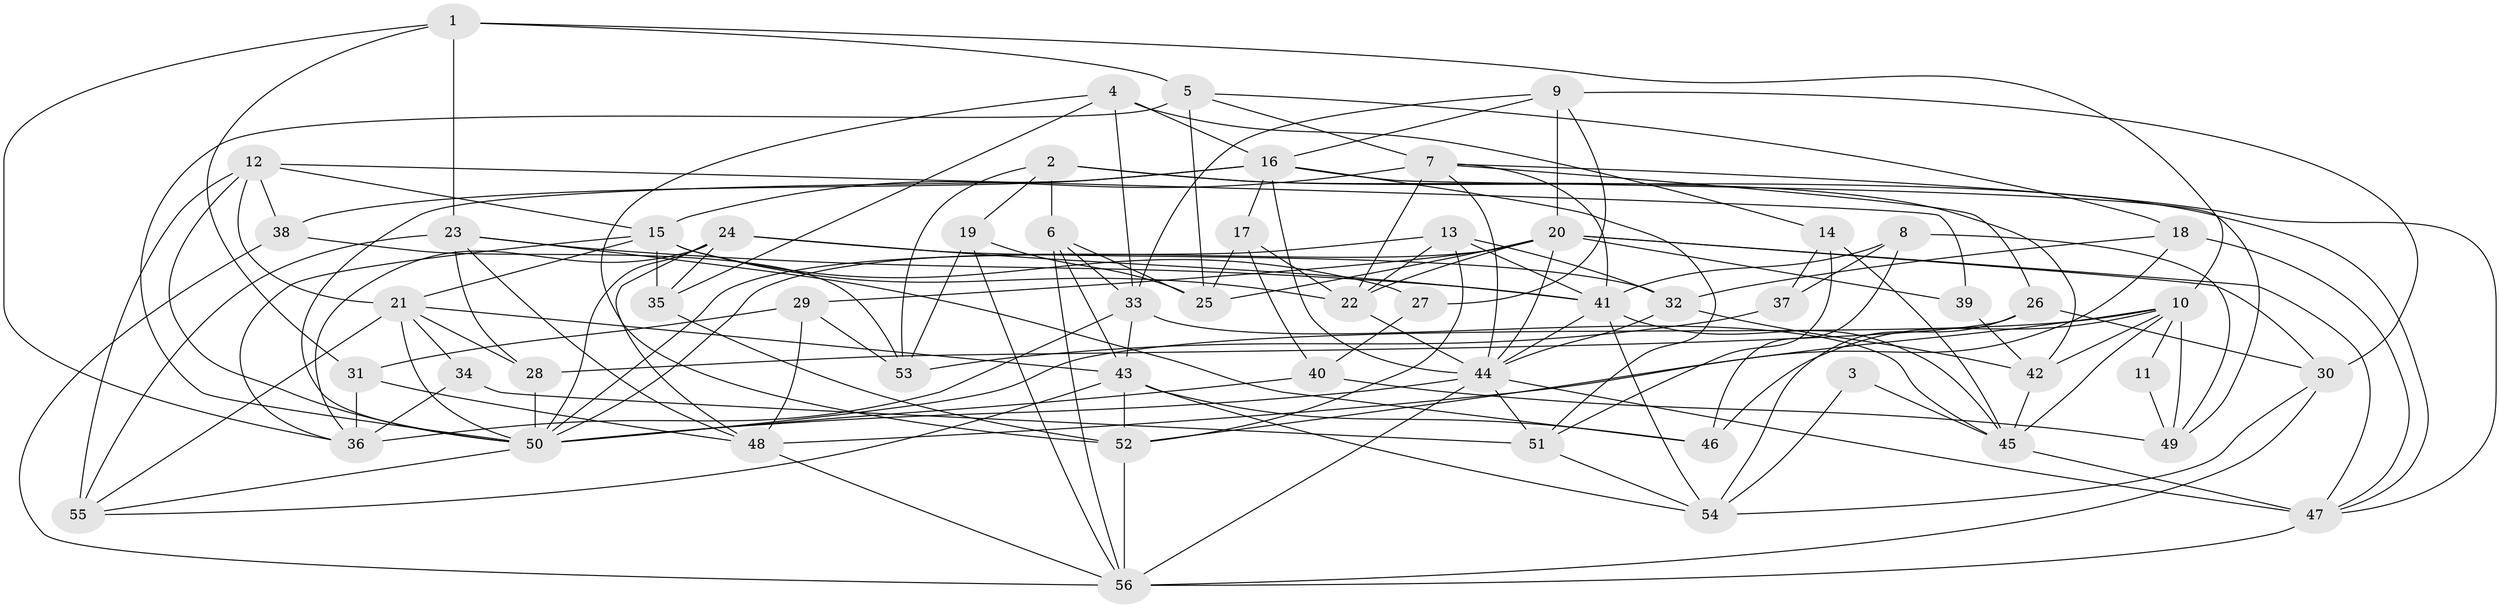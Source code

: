 // original degree distribution, {6: 0.07207207207207207, 7: 0.07207207207207207, 5: 0.1891891891891892, 2: 0.12612612612612611, 3: 0.2972972972972973, 4: 0.24324324324324326}
// Generated by graph-tools (version 1.1) at 2025/01/03/09/25 03:01:58]
// undirected, 56 vertices, 151 edges
graph export_dot {
graph [start="1"]
  node [color=gray90,style=filled];
  1;
  2;
  3;
  4;
  5;
  6;
  7;
  8;
  9;
  10;
  11;
  12;
  13;
  14;
  15;
  16;
  17;
  18;
  19;
  20;
  21;
  22;
  23;
  24;
  25;
  26;
  27;
  28;
  29;
  30;
  31;
  32;
  33;
  34;
  35;
  36;
  37;
  38;
  39;
  40;
  41;
  42;
  43;
  44;
  45;
  46;
  47;
  48;
  49;
  50;
  51;
  52;
  53;
  54;
  55;
  56;
  1 -- 5 [weight=1.0];
  1 -- 10 [weight=1.0];
  1 -- 23 [weight=1.0];
  1 -- 31 [weight=1.0];
  1 -- 36 [weight=1.0];
  2 -- 6 [weight=1.0];
  2 -- 19 [weight=1.0];
  2 -- 42 [weight=1.0];
  2 -- 47 [weight=1.0];
  2 -- 53 [weight=1.0];
  3 -- 45 [weight=1.0];
  3 -- 54 [weight=1.0];
  4 -- 14 [weight=1.0];
  4 -- 16 [weight=1.0];
  4 -- 33 [weight=1.0];
  4 -- 35 [weight=1.0];
  4 -- 52 [weight=1.0];
  5 -- 7 [weight=2.0];
  5 -- 18 [weight=1.0];
  5 -- 25 [weight=1.0];
  5 -- 50 [weight=2.0];
  6 -- 25 [weight=1.0];
  6 -- 33 [weight=1.0];
  6 -- 43 [weight=1.0];
  6 -- 56 [weight=1.0];
  7 -- 15 [weight=1.0];
  7 -- 22 [weight=1.0];
  7 -- 26 [weight=1.0];
  7 -- 41 [weight=1.0];
  7 -- 44 [weight=1.0];
  7 -- 47 [weight=1.0];
  8 -- 37 [weight=1.0];
  8 -- 41 [weight=1.0];
  8 -- 46 [weight=1.0];
  8 -- 49 [weight=1.0];
  9 -- 16 [weight=1.0];
  9 -- 20 [weight=1.0];
  9 -- 27 [weight=1.0];
  9 -- 30 [weight=1.0];
  9 -- 33 [weight=1.0];
  10 -- 11 [weight=1.0];
  10 -- 42 [weight=1.0];
  10 -- 45 [weight=1.0];
  10 -- 46 [weight=1.0];
  10 -- 48 [weight=1.0];
  10 -- 49 [weight=1.0];
  10 -- 50 [weight=1.0];
  11 -- 49 [weight=1.0];
  12 -- 15 [weight=1.0];
  12 -- 21 [weight=1.0];
  12 -- 38 [weight=2.0];
  12 -- 39 [weight=1.0];
  12 -- 50 [weight=1.0];
  12 -- 55 [weight=2.0];
  13 -- 22 [weight=1.0];
  13 -- 32 [weight=1.0];
  13 -- 41 [weight=1.0];
  13 -- 50 [weight=1.0];
  13 -- 52 [weight=1.0];
  14 -- 37 [weight=1.0];
  14 -- 45 [weight=1.0];
  14 -- 51 [weight=1.0];
  15 -- 21 [weight=1.0];
  15 -- 22 [weight=1.0];
  15 -- 27 [weight=1.0];
  15 -- 35 [weight=1.0];
  15 -- 36 [weight=1.0];
  16 -- 17 [weight=1.0];
  16 -- 38 [weight=1.0];
  16 -- 44 [weight=1.0];
  16 -- 49 [weight=1.0];
  16 -- 50 [weight=1.0];
  16 -- 51 [weight=1.0];
  17 -- 22 [weight=1.0];
  17 -- 25 [weight=1.0];
  17 -- 40 [weight=1.0];
  18 -- 32 [weight=1.0];
  18 -- 47 [weight=1.0];
  18 -- 52 [weight=1.0];
  19 -- 25 [weight=1.0];
  19 -- 53 [weight=2.0];
  19 -- 56 [weight=1.0];
  20 -- 22 [weight=1.0];
  20 -- 25 [weight=1.0];
  20 -- 29 [weight=1.0];
  20 -- 30 [weight=1.0];
  20 -- 39 [weight=1.0];
  20 -- 44 [weight=1.0];
  20 -- 47 [weight=1.0];
  20 -- 50 [weight=1.0];
  21 -- 28 [weight=1.0];
  21 -- 34 [weight=1.0];
  21 -- 43 [weight=1.0];
  21 -- 50 [weight=1.0];
  21 -- 55 [weight=1.0];
  22 -- 44 [weight=1.0];
  23 -- 28 [weight=2.0];
  23 -- 41 [weight=1.0];
  23 -- 46 [weight=1.0];
  23 -- 48 [weight=1.0];
  23 -- 55 [weight=4.0];
  24 -- 32 [weight=1.0];
  24 -- 35 [weight=1.0];
  24 -- 36 [weight=1.0];
  24 -- 41 [weight=1.0];
  24 -- 48 [weight=1.0];
  24 -- 50 [weight=1.0];
  26 -- 28 [weight=2.0];
  26 -- 30 [weight=1.0];
  26 -- 54 [weight=1.0];
  27 -- 40 [weight=1.0];
  28 -- 50 [weight=1.0];
  29 -- 31 [weight=1.0];
  29 -- 48 [weight=1.0];
  29 -- 53 [weight=1.0];
  30 -- 54 [weight=1.0];
  30 -- 56 [weight=1.0];
  31 -- 36 [weight=1.0];
  31 -- 48 [weight=1.0];
  32 -- 42 [weight=1.0];
  32 -- 44 [weight=1.0];
  33 -- 36 [weight=2.0];
  33 -- 43 [weight=1.0];
  33 -- 45 [weight=1.0];
  34 -- 36 [weight=1.0];
  34 -- 51 [weight=1.0];
  35 -- 52 [weight=1.0];
  37 -- 53 [weight=1.0];
  38 -- 53 [weight=1.0];
  38 -- 56 [weight=1.0];
  39 -- 42 [weight=1.0];
  40 -- 49 [weight=1.0];
  40 -- 50 [weight=1.0];
  41 -- 44 [weight=1.0];
  41 -- 45 [weight=1.0];
  41 -- 54 [weight=1.0];
  42 -- 45 [weight=1.0];
  43 -- 46 [weight=1.0];
  43 -- 52 [weight=1.0];
  43 -- 54 [weight=1.0];
  43 -- 55 [weight=1.0];
  44 -- 47 [weight=1.0];
  44 -- 50 [weight=1.0];
  44 -- 51 [weight=1.0];
  44 -- 56 [weight=1.0];
  45 -- 47 [weight=2.0];
  47 -- 56 [weight=2.0];
  48 -- 56 [weight=1.0];
  50 -- 55 [weight=1.0];
  51 -- 54 [weight=1.0];
  52 -- 56 [weight=1.0];
}
